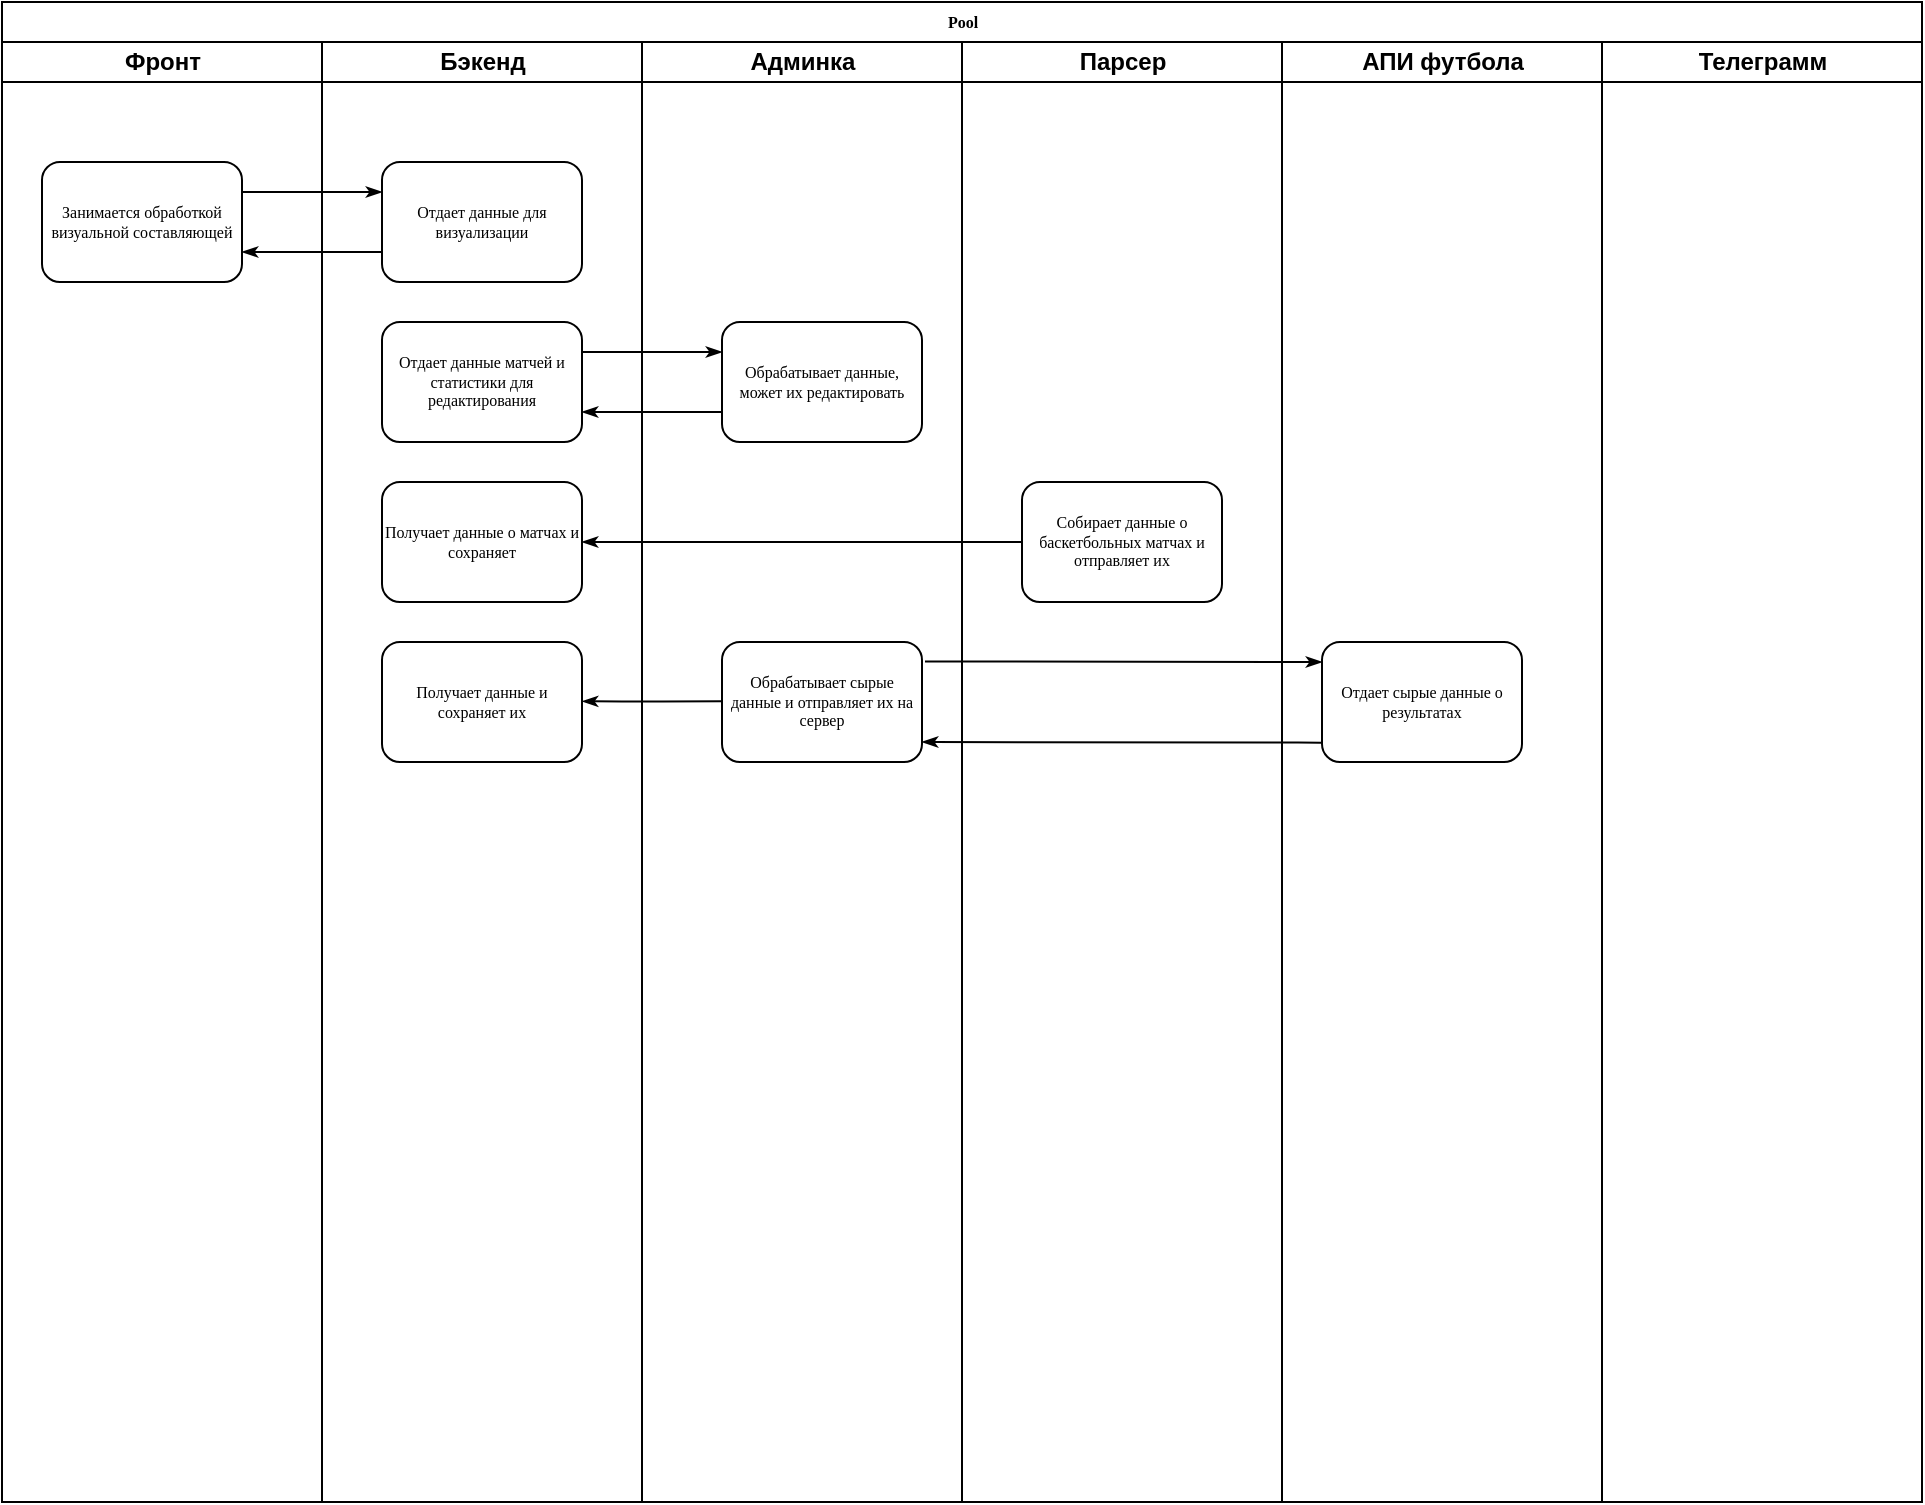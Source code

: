 <mxfile version="20.6.0" type="github">
  <diagram name="Page-1" id="74e2e168-ea6b-b213-b513-2b3c1d86103e">
    <mxGraphModel dx="930" dy="522" grid="1" gridSize="10" guides="1" tooltips="1" connect="1" arrows="1" fold="1" page="1" pageScale="1" pageWidth="1100" pageHeight="850" background="none" math="0" shadow="0">
      <root>
        <mxCell id="0" />
        <mxCell id="1" parent="0" />
        <mxCell id="77e6c97f196da883-1" value="Pool" style="swimlane;html=1;childLayout=stackLayout;startSize=20;rounded=0;shadow=0;labelBackgroundColor=none;strokeWidth=1;fontFamily=Verdana;fontSize=8;align=center;" parent="1" vertex="1">
          <mxGeometry x="60" y="40" width="960" height="750" as="geometry" />
        </mxCell>
        <mxCell id="77e6c97f196da883-2" value="Фронт" style="swimlane;html=1;startSize=20;" parent="77e6c97f196da883-1" vertex="1">
          <mxGeometry y="20" width="160" height="730" as="geometry" />
        </mxCell>
        <mxCell id="77e6c97f196da883-8" value="Занимается обработкой визуальной составляющей" style="rounded=1;whiteSpace=wrap;html=1;shadow=0;labelBackgroundColor=none;strokeWidth=1;fontFamily=Verdana;fontSize=8;align=center;" parent="77e6c97f196da883-2" vertex="1">
          <mxGeometry x="20" y="60" width="100" height="60" as="geometry" />
        </mxCell>
        <mxCell id="77e6c97f196da883-3" value="Бэкенд" style="swimlane;html=1;startSize=20;" parent="77e6c97f196da883-1" vertex="1">
          <mxGeometry x="160" y="20" width="160" height="730" as="geometry" />
        </mxCell>
        <mxCell id="77e6c97f196da883-11" value="Отдает данные для визуализации" style="rounded=1;whiteSpace=wrap;html=1;shadow=0;labelBackgroundColor=none;strokeWidth=1;fontFamily=Verdana;fontSize=8;align=center;" parent="77e6c97f196da883-3" vertex="1">
          <mxGeometry x="30" y="60" width="100" height="60" as="geometry" />
        </mxCell>
        <mxCell id="qHQJKQO2i5-u3Q4mEbJ6-1" style="edgeStyle=orthogonalEdgeStyle;rounded=1;html=1;labelBackgroundColor=none;startArrow=none;startFill=0;startSize=5;endArrow=classicThin;endFill=1;endSize=5;jettySize=auto;orthogonalLoop=1;strokeWidth=1;fontFamily=Verdana;fontSize=8" edge="1" parent="77e6c97f196da883-3">
          <mxGeometry relative="1" as="geometry">
            <mxPoint x="30" y="105" as="sourcePoint" />
            <mxPoint x="-40" y="105" as="targetPoint" />
            <Array as="points">
              <mxPoint x="-10" y="105" />
              <mxPoint x="-10" y="105" />
            </Array>
          </mxGeometry>
        </mxCell>
        <mxCell id="77e6c97f196da883-26" style="edgeStyle=orthogonalEdgeStyle;rounded=1;html=1;labelBackgroundColor=none;startArrow=none;startFill=0;startSize=5;endArrow=classicThin;endFill=1;endSize=5;jettySize=auto;orthogonalLoop=1;strokeWidth=1;fontFamily=Verdana;fontSize=8" parent="77e6c97f196da883-1" source="77e6c97f196da883-8" target="77e6c97f196da883-11" edge="1">
          <mxGeometry relative="1" as="geometry">
            <Array as="points">
              <mxPoint x="150" y="95" />
              <mxPoint x="150" y="95" />
            </Array>
          </mxGeometry>
        </mxCell>
        <mxCell id="77e6c97f196da883-4" value="Админка" style="swimlane;html=1;startSize=20;" parent="77e6c97f196da883-1" vertex="1">
          <mxGeometry x="320" y="20" width="160" height="730" as="geometry" />
        </mxCell>
        <mxCell id="qHQJKQO2i5-u3Q4mEbJ6-2" value="Отдает данные матчей и статистики для редактирования" style="rounded=1;whiteSpace=wrap;html=1;shadow=0;labelBackgroundColor=none;strokeWidth=1;fontFamily=Verdana;fontSize=8;align=center;" vertex="1" parent="77e6c97f196da883-4">
          <mxGeometry x="-130" y="140" width="100" height="60" as="geometry" />
        </mxCell>
        <mxCell id="qHQJKQO2i5-u3Q4mEbJ6-3" style="edgeStyle=orthogonalEdgeStyle;rounded=1;html=1;labelBackgroundColor=none;startArrow=none;startFill=0;startSize=5;endArrow=classicThin;endFill=1;endSize=5;jettySize=auto;orthogonalLoop=1;strokeWidth=1;fontFamily=Verdana;fontSize=8" edge="1" parent="77e6c97f196da883-4" source="qHQJKQO2i5-u3Q4mEbJ6-2" target="qHQJKQO2i5-u3Q4mEbJ6-4">
          <mxGeometry relative="1" as="geometry">
            <Array as="points">
              <mxPoint y="155" />
              <mxPoint y="155" />
            </Array>
          </mxGeometry>
        </mxCell>
        <mxCell id="qHQJKQO2i5-u3Q4mEbJ6-4" value="Обрабатывает данные, может их редактировать" style="rounded=1;whiteSpace=wrap;html=1;shadow=0;labelBackgroundColor=none;strokeWidth=1;fontFamily=Verdana;fontSize=8;align=center;" vertex="1" parent="77e6c97f196da883-4">
          <mxGeometry x="40" y="140" width="100" height="60" as="geometry" />
        </mxCell>
        <mxCell id="qHQJKQO2i5-u3Q4mEbJ6-5" style="edgeStyle=orthogonalEdgeStyle;rounded=1;html=1;labelBackgroundColor=none;startArrow=none;startFill=0;startSize=5;endArrow=classicThin;endFill=1;endSize=5;jettySize=auto;orthogonalLoop=1;strokeWidth=1;fontFamily=Verdana;fontSize=8" edge="1" parent="77e6c97f196da883-4">
          <mxGeometry relative="1" as="geometry">
            <mxPoint x="40" y="185" as="sourcePoint" />
            <mxPoint x="-30" y="185" as="targetPoint" />
            <Array as="points">
              <mxPoint y="185" />
              <mxPoint y="185" />
            </Array>
          </mxGeometry>
        </mxCell>
        <mxCell id="qHQJKQO2i5-u3Q4mEbJ6-6" value="Получает данные о матчах и сохраняет" style="rounded=1;whiteSpace=wrap;html=1;shadow=0;labelBackgroundColor=none;strokeWidth=1;fontFamily=Verdana;fontSize=8;align=center;" vertex="1" parent="77e6c97f196da883-4">
          <mxGeometry x="-130" y="220" width="100" height="60" as="geometry" />
        </mxCell>
        <mxCell id="qHQJKQO2i5-u3Q4mEbJ6-14" value="Получает данные и сохраняет их" style="rounded=1;whiteSpace=wrap;html=1;shadow=0;labelBackgroundColor=none;strokeWidth=1;fontFamily=Verdana;fontSize=8;align=center;" vertex="1" parent="77e6c97f196da883-4">
          <mxGeometry x="-130" y="300" width="100" height="60" as="geometry" />
        </mxCell>
        <mxCell id="qHQJKQO2i5-u3Q4mEbJ6-15" value="Обрабатывает сырые данные и отправляет их на сервер" style="rounded=1;whiteSpace=wrap;html=1;shadow=0;labelBackgroundColor=none;strokeWidth=1;fontFamily=Verdana;fontSize=8;align=center;" vertex="1" parent="77e6c97f196da883-4">
          <mxGeometry x="40" y="300" width="100" height="60" as="geometry" />
        </mxCell>
        <mxCell id="qHQJKQO2i5-u3Q4mEbJ6-16" style="edgeStyle=orthogonalEdgeStyle;rounded=1;html=1;labelBackgroundColor=none;startArrow=none;startFill=0;startSize=5;endArrow=classicThin;endFill=1;endSize=5;jettySize=auto;orthogonalLoop=1;strokeWidth=1;fontFamily=Verdana;fontSize=8" edge="1" parent="77e6c97f196da883-4">
          <mxGeometry relative="1" as="geometry">
            <mxPoint x="40" y="329.68" as="sourcePoint" />
            <mxPoint x="-30" y="329.68" as="targetPoint" />
            <Array as="points">
              <mxPoint y="329.68" />
              <mxPoint y="329.68" />
            </Array>
          </mxGeometry>
        </mxCell>
        <mxCell id="qHQJKQO2i5-u3Q4mEbJ6-21" style="edgeStyle=orthogonalEdgeStyle;rounded=1;html=1;labelBackgroundColor=none;startArrow=none;startFill=0;startSize=5;endArrow=classicThin;endFill=1;endSize=5;jettySize=auto;orthogonalLoop=1;strokeWidth=1;fontFamily=Verdana;fontSize=8;exitX=0.009;exitY=0.839;exitDx=0;exitDy=0;exitPerimeter=0;" edge="1" parent="77e6c97f196da883-4" source="qHQJKQO2i5-u3Q4mEbJ6-18">
          <mxGeometry relative="1" as="geometry">
            <mxPoint x="190" y="350" as="sourcePoint" />
            <mxPoint x="140" y="350" as="targetPoint" />
            <Array as="points">
              <mxPoint x="338" y="350" />
            </Array>
          </mxGeometry>
        </mxCell>
        <mxCell id="77e6c97f196da883-5" value="Парсер" style="swimlane;html=1;startSize=20;" parent="77e6c97f196da883-1" vertex="1">
          <mxGeometry x="480" y="20" width="160" height="730" as="geometry" />
        </mxCell>
        <mxCell id="qHQJKQO2i5-u3Q4mEbJ6-8" value="Собирает данные о баскетбольных матчах и отправляет их" style="rounded=1;whiteSpace=wrap;html=1;shadow=0;labelBackgroundColor=none;strokeWidth=1;fontFamily=Verdana;fontSize=8;align=center;" vertex="1" parent="77e6c97f196da883-5">
          <mxGeometry x="30" y="220" width="100" height="60" as="geometry" />
        </mxCell>
        <mxCell id="77e6c97f196da883-6" value="АПИ футбола" style="swimlane;html=1;startSize=20;" parent="77e6c97f196da883-1" vertex="1">
          <mxGeometry x="640" y="20" width="160" height="730" as="geometry" />
        </mxCell>
        <mxCell id="qHQJKQO2i5-u3Q4mEbJ6-18" value="Отдает сырые данные о результатах" style="rounded=1;whiteSpace=wrap;html=1;shadow=0;labelBackgroundColor=none;strokeWidth=1;fontFamily=Verdana;fontSize=8;align=center;" vertex="1" parent="77e6c97f196da883-6">
          <mxGeometry x="20" y="300" width="100" height="60" as="geometry" />
        </mxCell>
        <mxCell id="77e6c97f196da883-7" value="Телеграмм" style="swimlane;html=1;startSize=20;" parent="77e6c97f196da883-1" vertex="1">
          <mxGeometry x="800" y="20" width="160" height="730" as="geometry" />
        </mxCell>
        <mxCell id="qHQJKQO2i5-u3Q4mEbJ6-19" style="edgeStyle=orthogonalEdgeStyle;rounded=1;html=1;labelBackgroundColor=none;startArrow=none;startFill=0;startSize=5;endArrow=classicThin;endFill=1;endSize=5;jettySize=auto;orthogonalLoop=1;strokeWidth=1;fontFamily=Verdana;fontSize=8;exitX=1.015;exitY=0.162;exitDx=0;exitDy=0;exitPerimeter=0;entryX=0;entryY=0.167;entryDx=0;entryDy=0;entryPerimeter=0;" edge="1" parent="77e6c97f196da883-1" source="qHQJKQO2i5-u3Q4mEbJ6-15" target="qHQJKQO2i5-u3Q4mEbJ6-18">
          <mxGeometry relative="1" as="geometry">
            <Array as="points">
              <mxPoint x="470" y="330" />
            </Array>
            <mxPoint x="470" y="330" as="sourcePoint" />
            <mxPoint x="510" y="330" as="targetPoint" />
          </mxGeometry>
        </mxCell>
        <mxCell id="qHQJKQO2i5-u3Q4mEbJ6-9" style="edgeStyle=orthogonalEdgeStyle;rounded=1;html=1;labelBackgroundColor=none;startArrow=none;startFill=0;startSize=5;endArrow=classicThin;endFill=1;endSize=5;jettySize=auto;orthogonalLoop=1;strokeWidth=1;fontFamily=Verdana;fontSize=8;exitX=0;exitY=0.5;exitDx=0;exitDy=0;entryX=1;entryY=0.5;entryDx=0;entryDy=0;" edge="1" parent="77e6c97f196da883-1" source="qHQJKQO2i5-u3Q4mEbJ6-8" target="qHQJKQO2i5-u3Q4mEbJ6-6">
          <mxGeometry relative="1" as="geometry">
            <mxPoint x="360" y="285" as="sourcePoint" />
            <mxPoint x="290" y="285" as="targetPoint" />
            <Array as="points" />
          </mxGeometry>
        </mxCell>
      </root>
    </mxGraphModel>
  </diagram>
</mxfile>
